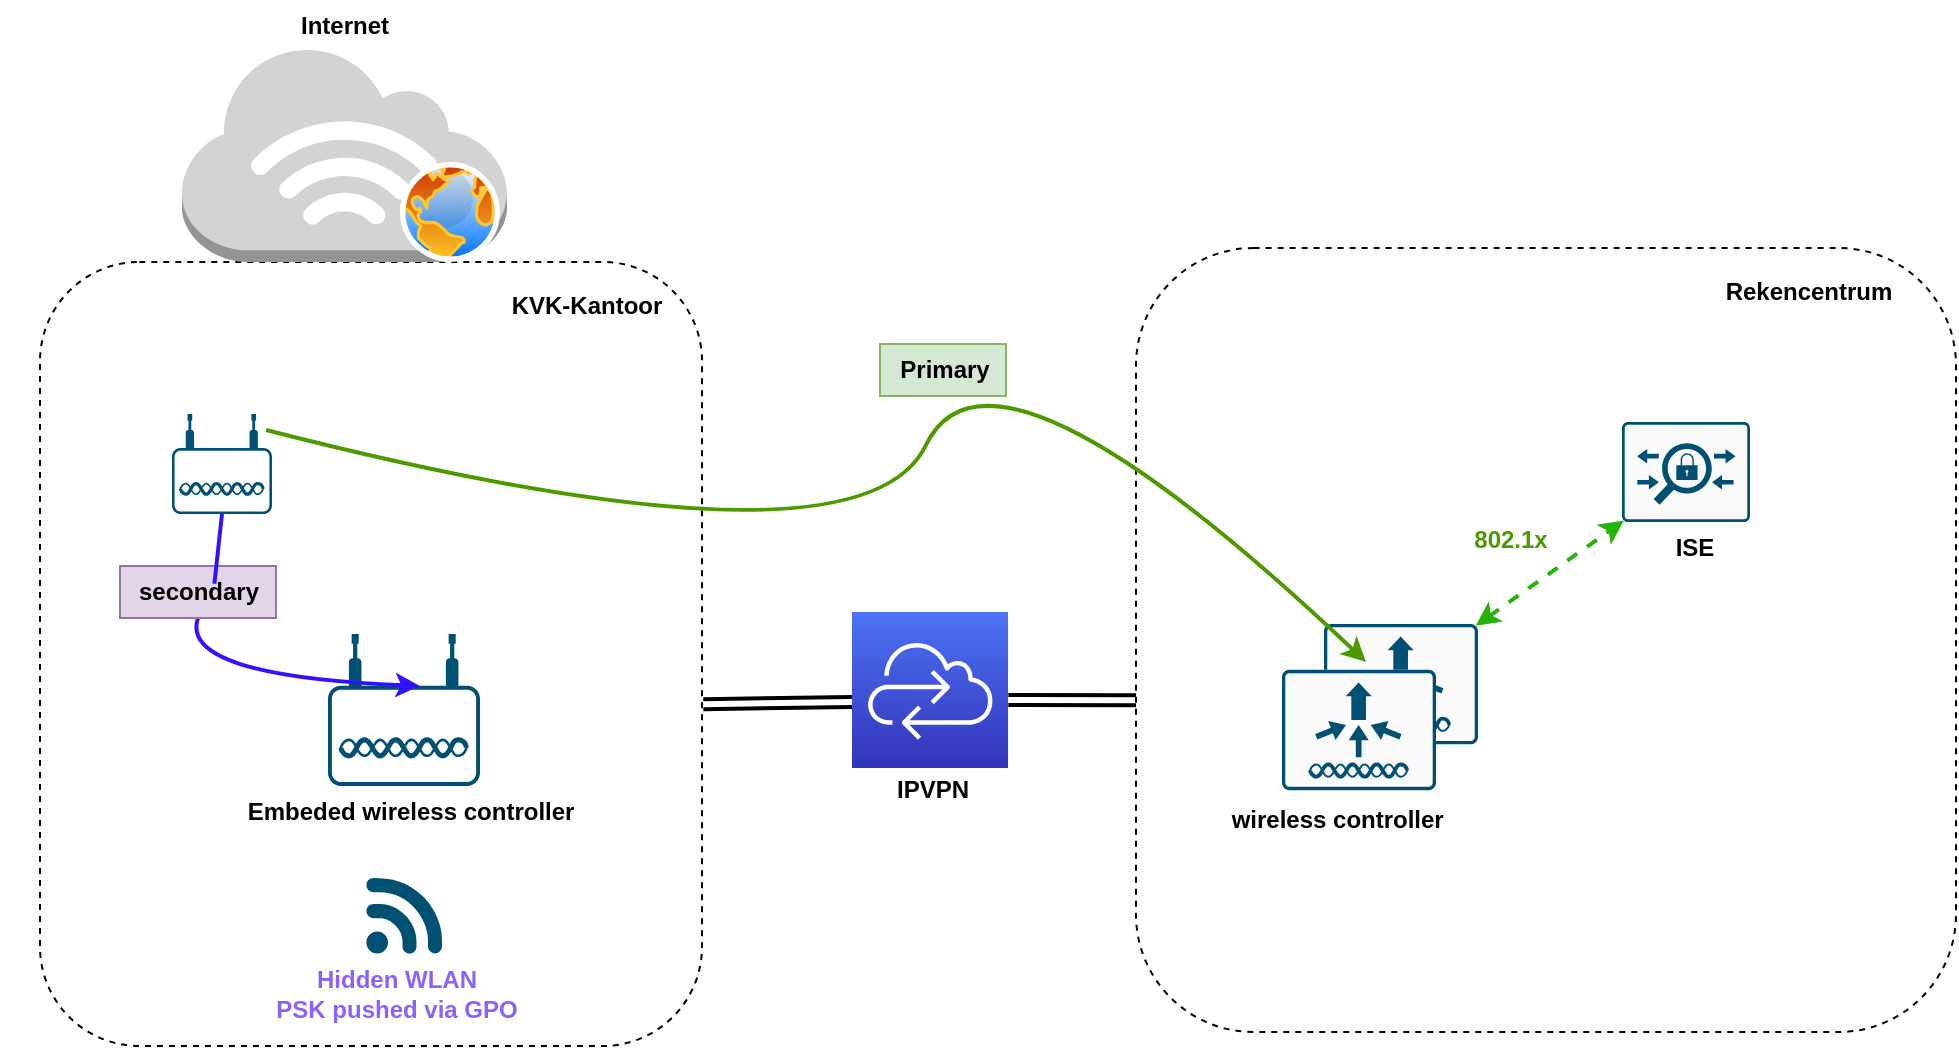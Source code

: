<mxfile version="20.2.8" type="github">
  <diagram id="DAqMi9Ss78NHq_FXzXEW" name="Page-1">
    <mxGraphModel dx="1422" dy="762" grid="0" gridSize="10" guides="1" tooltips="1" connect="1" arrows="1" fold="1" page="1" pageScale="1" pageWidth="1169" pageHeight="827" math="0" shadow="0">
      <root>
        <mxCell id="0" />
        <mxCell id="1" parent="0" />
        <mxCell id="mIhJ6IyPEhb2iyAgKl9o-9" value="" style="rounded=1;whiteSpace=wrap;html=1;dashed=1;" parent="1" vertex="1">
          <mxGeometry x="107" y="172" width="331" height="392" as="geometry" />
        </mxCell>
        <mxCell id="mIhJ6IyPEhb2iyAgKl9o-6" value="" style="rounded=1;whiteSpace=wrap;html=1;dashed=1;" parent="1" vertex="1">
          <mxGeometry x="655" y="165" width="410" height="392" as="geometry" />
        </mxCell>
        <mxCell id="mIhJ6IyPEhb2iyAgKl9o-1" value="" style="sketch=0;points=[[0.015,0.015,0],[0.985,0.015,0],[0.985,0.985,0],[0.015,0.985,0],[0.25,0,0],[0.5,0,0],[0.75,0,0],[1,0.25,0],[1,0.5,0],[1,0.75,0],[0.75,1,0],[0.5,1,0],[0.25,1,0],[0,0.75,0],[0,0.5,0],[0,0.25,0]];verticalLabelPosition=bottom;html=1;verticalAlign=top;aspect=fixed;align=center;pointerEvents=1;shape=mxgraph.cisco19.rect;prIcon=wireless_lan_controller;fillColor=#FAFAFA;strokeColor=#005073;" parent="1" vertex="1">
          <mxGeometry x="749" y="353" width="77" height="60.16" as="geometry" />
        </mxCell>
        <mxCell id="mIhJ6IyPEhb2iyAgKl9o-2" value="" style="points=[[0.03,0.36,0],[0.18,0,0],[0.5,0.34,0],[0.82,0,0],[0.97,0.36,0],[1,0.67,0],[0.975,0.975,0],[0.5,1,0],[0.025,0.975,0],[0,0.67,0]];verticalLabelPosition=bottom;sketch=0;html=1;verticalAlign=top;aspect=fixed;align=center;pointerEvents=1;shape=mxgraph.cisco19.wireless_access_point;fillColor=#005073;strokeColor=none;" parent="1" vertex="1">
          <mxGeometry x="251" y="358" width="76" height="76" as="geometry" />
        </mxCell>
        <mxCell id="mIhJ6IyPEhb2iyAgKl9o-3" value="&lt;b&gt;Embeded wireless controller&lt;/b&gt;" style="text;html=1;resizable=0;autosize=1;align=center;verticalAlign=middle;points=[];fillColor=none;strokeColor=none;rounded=0;" parent="1" vertex="1">
          <mxGeometry x="201" y="434" width="181" height="26" as="geometry" />
        </mxCell>
        <mxCell id="mIhJ6IyPEhb2iyAgKl9o-4" value="&lt;b&gt;wireless controller&amp;nbsp;&lt;/b&gt;" style="text;html=1;resizable=0;autosize=1;align=center;verticalAlign=middle;points=[];fillColor=none;strokeColor=none;rounded=0;" parent="1" vertex="1">
          <mxGeometry x="693.5" y="438" width="127" height="26" as="geometry" />
        </mxCell>
        <mxCell id="mIhJ6IyPEhb2iyAgKl9o-5" value="" style="points=[[0.03,0.36,0],[0.18,0,0],[0.5,0.34,0],[0.82,0,0],[0.97,0.36,0],[1,0.67,0],[0.975,0.975,0],[0.5,1,0],[0.025,0.975,0],[0,0.67,0]];verticalLabelPosition=bottom;sketch=0;html=1;verticalAlign=top;aspect=fixed;align=center;pointerEvents=1;shape=mxgraph.cisco19.wireless_access_point;fillColor=#005073;strokeColor=none;" parent="1" vertex="1">
          <mxGeometry x="173" y="248" width="50" height="50" as="geometry" />
        </mxCell>
        <mxCell id="mIhJ6IyPEhb2iyAgKl9o-7" value="" style="sketch=0;points=[[0.015,0.015,0],[0.985,0.015,0],[0.985,0.985,0],[0.015,0.985,0],[0.25,0,0],[0.5,0,0],[0.75,0,0],[1,0.25,0],[1,0.5,0],[1,0.75,0],[0.75,1,0],[0.5,1,0],[0.25,1,0],[0,0.75,0],[0,0.5,0],[0,0.25,0]];verticalLabelPosition=bottom;html=1;verticalAlign=top;aspect=fixed;align=center;pointerEvents=1;shape=mxgraph.cisco19.rect;prIcon=wireless_lan_controller;fillColor=#FAFAFA;strokeColor=#005073;" parent="1" vertex="1">
          <mxGeometry x="728" y="375.92" width="77" height="60.16" as="geometry" />
        </mxCell>
        <mxCell id="mIhJ6IyPEhb2iyAgKl9o-10" value="" style="curved=1;endArrow=classic;html=1;rounded=0;entryX=0.273;entryY=0.316;entryDx=0;entryDy=0;entryPerimeter=0;exitX=0.94;exitY=0.16;exitDx=0;exitDy=0;exitPerimeter=0;strokeColor=#4D9900;strokeWidth=2;" parent="1" source="mIhJ6IyPEhb2iyAgKl9o-5" target="mIhJ6IyPEhb2iyAgKl9o-1" edge="1">
          <mxGeometry width="50" height="50" relative="1" as="geometry">
            <mxPoint x="558" y="420" as="sourcePoint" />
            <mxPoint x="608" y="370" as="targetPoint" />
            <Array as="points">
              <mxPoint x="517" y="332" />
              <mxPoint x="583" y="195" />
            </Array>
          </mxGeometry>
        </mxCell>
        <mxCell id="mIhJ6IyPEhb2iyAgKl9o-12" value="" style="curved=1;endArrow=classic;html=1;rounded=0;entryX=0.605;entryY=0.342;entryDx=0;entryDy=0;entryPerimeter=0;exitX=0.5;exitY=1;exitDx=0;exitDy=0;exitPerimeter=0;strokeColor=#3112FF;strokeWidth=2;startArrow=none;" parent="1" source="mIhJ6IyPEhb2iyAgKl9o-18" target="mIhJ6IyPEhb2iyAgKl9o-2" edge="1">
          <mxGeometry width="50" height="50" relative="1" as="geometry">
            <mxPoint x="230" y="266" as="sourcePoint" />
            <mxPoint x="780.021" y="382.011" as="targetPoint" />
            <Array as="points">
              <mxPoint x="176" y="379" />
            </Array>
          </mxGeometry>
        </mxCell>
        <mxCell id="mIhJ6IyPEhb2iyAgKl9o-15" value="" style="shape=link;html=1;rounded=0;strokeColor=#000000;strokeWidth=2;exitX=1.002;exitY=0.564;exitDx=0;exitDy=0;exitPerimeter=0;entryX=0;entryY=0.577;entryDx=0;entryDy=0;entryPerimeter=0;startArrow=none;" parent="1" source="mIhJ6IyPEhb2iyAgKl9o-20" target="mIhJ6IyPEhb2iyAgKl9o-6" edge="1">
          <mxGeometry width="100" relative="1" as="geometry">
            <mxPoint x="533" y="395" as="sourcePoint" />
            <mxPoint x="633" y="395" as="targetPoint" />
          </mxGeometry>
        </mxCell>
        <mxCell id="mIhJ6IyPEhb2iyAgKl9o-17" value="&lt;b&gt;Primary&lt;/b&gt;" style="text;html=1;resizable=0;autosize=1;align=center;verticalAlign=middle;points=[];fillColor=#d5e8d4;strokeColor=#82b366;rounded=0;" parent="1" vertex="1">
          <mxGeometry x="527" y="213" width="63" height="26" as="geometry" />
        </mxCell>
        <mxCell id="mIhJ6IyPEhb2iyAgKl9o-18" value="&lt;b&gt;secondary&lt;/b&gt;" style="text;html=1;resizable=0;autosize=1;align=center;verticalAlign=middle;points=[];fillColor=#e1d5e7;strokeColor=#9673a6;rounded=0;" parent="1" vertex="1">
          <mxGeometry x="147" y="324" width="78" height="26" as="geometry" />
        </mxCell>
        <mxCell id="mIhJ6IyPEhb2iyAgKl9o-19" value="" style="curved=1;endArrow=none;html=1;rounded=0;entryX=0.605;entryY=0.342;entryDx=0;entryDy=0;entryPerimeter=0;exitX=0.5;exitY=1;exitDx=0;exitDy=0;exitPerimeter=0;strokeColor=#3112FF;strokeWidth=2;" parent="1" source="mIhJ6IyPEhb2iyAgKl9o-5" target="mIhJ6IyPEhb2iyAgKl9o-18" edge="1">
          <mxGeometry width="50" height="50" relative="1" as="geometry">
            <mxPoint x="198" y="298" as="sourcePoint" />
            <mxPoint x="296.98" y="383.992" as="targetPoint" />
            <Array as="points" />
          </mxGeometry>
        </mxCell>
        <mxCell id="mIhJ6IyPEhb2iyAgKl9o-20" value="" style="sketch=0;points=[[0,0,0],[0.25,0,0],[0.5,0,0],[0.75,0,0],[1,0,0],[0,1,0],[0.25,1,0],[0.5,1,0],[0.75,1,0],[1,1,0],[0,0.25,0],[0,0.5,0],[0,0.75,0],[1,0.25,0],[1,0.5,0],[1,0.75,0]];outlineConnect=0;fontColor=#232F3E;gradientColor=#4D72F3;gradientDirection=north;fillColor=#3334B9;strokeColor=#ffffff;dashed=0;verticalLabelPosition=bottom;verticalAlign=top;align=center;html=1;fontSize=12;fontStyle=0;aspect=fixed;shape=mxgraph.aws4.resourceIcon;resIcon=mxgraph.aws4.cloud_control_api;" parent="1" vertex="1">
          <mxGeometry x="513" y="347" width="78" height="78" as="geometry" />
        </mxCell>
        <mxCell id="mIhJ6IyPEhb2iyAgKl9o-21" value="" style="shape=link;html=1;rounded=0;strokeColor=#000000;strokeWidth=2;exitX=1.002;exitY=0.564;exitDx=0;exitDy=0;exitPerimeter=0;entryX=0;entryY=0.577;entryDx=0;entryDy=0;entryPerimeter=0;endArrow=none;" parent="1" source="mIhJ6IyPEhb2iyAgKl9o-9" target="mIhJ6IyPEhb2iyAgKl9o-20" edge="1">
          <mxGeometry width="100" relative="1" as="geometry">
            <mxPoint x="438.662" y="393.088" as="sourcePoint" />
            <mxPoint x="655" y="391.184" as="targetPoint" />
          </mxGeometry>
        </mxCell>
        <mxCell id="mIhJ6IyPEhb2iyAgKl9o-22" value="&lt;b&gt;IPVPN&lt;/b&gt;" style="text;html=1;resizable=0;autosize=1;align=center;verticalAlign=middle;points=[];fillColor=none;strokeColor=none;rounded=0;" parent="1" vertex="1">
          <mxGeometry x="525.5" y="423" width="54" height="26" as="geometry" />
        </mxCell>
        <mxCell id="mIhJ6IyPEhb2iyAgKl9o-25" value="" style="shape=image;html=1;verticalAlign=top;verticalLabelPosition=bottom;labelBackgroundColor=#ffffff;imageAspect=0;aspect=fixed;image=https://cdn2.iconfinder.com/data/icons/freecns-cumulus/32/519791-101_Warning-128.png;dashed=1;fontColor=#FF2130;" parent="1" vertex="1">
          <mxGeometry x="522" y="353" width="61" height="61" as="geometry" />
        </mxCell>
        <mxCell id="mIhJ6IyPEhb2iyAgKl9o-26" value="" style="sketch=0;points=[[0.015,0.015,0],[0.985,0.015,0],[0.985,0.985,0],[0.015,0.985,0],[0.25,0,0],[0.5,0,0],[0.75,0,0],[1,0.25,0],[1,0.5,0],[1,0.75,0],[0.75,1,0],[0.5,1,0],[0.25,1,0],[0,0.75,0],[0,0.5,0],[0,0.25,0]];verticalLabelPosition=bottom;html=1;verticalAlign=top;aspect=fixed;align=center;pointerEvents=1;shape=mxgraph.cisco19.rect;prIcon=acs;fillColor=#FAFAFA;strokeColor=#005073;dashed=1;labelBackgroundColor=#FF1764;fontColor=#FF2130;" parent="1" vertex="1">
          <mxGeometry x="898" y="252" width="64" height="50" as="geometry" />
        </mxCell>
        <mxCell id="mIhJ6IyPEhb2iyAgKl9o-27" value="&lt;b&gt;ISE&lt;/b&gt;" style="text;html=1;resizable=0;autosize=1;align=center;verticalAlign=middle;points=[];fillColor=none;strokeColor=none;rounded=0;" parent="1" vertex="1">
          <mxGeometry x="915" y="302" width="37" height="26" as="geometry" />
        </mxCell>
        <mxCell id="mIhJ6IyPEhb2iyAgKl9o-28" value="" style="endArrow=classic;html=1;rounded=0;fontColor=#FF2130;strokeColor=#25B309;strokeWidth=2;entryX=0.015;entryY=0.985;entryDx=0;entryDy=0;entryPerimeter=0;exitX=0.985;exitY=0.015;exitDx=0;exitDy=0;exitPerimeter=0;dashed=1;startArrow=classic;startFill=1;endFill=1;" parent="1" source="mIhJ6IyPEhb2iyAgKl9o-1" target="mIhJ6IyPEhb2iyAgKl9o-26" edge="1">
          <mxGeometry width="50" height="50" relative="1" as="geometry">
            <mxPoint x="549" y="685" as="sourcePoint" />
            <mxPoint x="599" y="635" as="targetPoint" />
          </mxGeometry>
        </mxCell>
        <mxCell id="mIhJ6IyPEhb2iyAgKl9o-29" value="&lt;b&gt;&lt;font color=&quot;#4d9900&quot;&gt;802.1x&lt;/font&gt;&lt;/b&gt;" style="text;html=1;resizable=0;autosize=1;align=center;verticalAlign=middle;points=[];fillColor=none;strokeColor=none;rounded=0;" parent="1" vertex="1">
          <mxGeometry x="814" y="298" width="55" height="26" as="geometry" />
        </mxCell>
        <mxCell id="mIhJ6IyPEhb2iyAgKl9o-31" value="" style="points=[[0.005,0.09,0],[0.08,0,0],[0.76,0.25,0],[1,0.92,0],[0.91,0.995,0],[0.57,0.995,0],[0.045,0.955,0],[0.005,0.43,0]];verticalLabelPosition=bottom;sketch=0;html=1;verticalAlign=top;aspect=fixed;align=center;pointerEvents=1;shape=mxgraph.cisco19.3g_4g_indicator;fillColor=#005073;strokeColor=none;dashed=1;labelBackgroundColor=#FF1764;fontColor=#4D9900;" parent="1" vertex="1">
          <mxGeometry x="270" y="480" width="38" height="38" as="geometry" />
        </mxCell>
        <mxCell id="mIhJ6IyPEhb2iyAgKl9o-32" value="&lt;b&gt;&lt;font color=&quot;#8b61ff&quot;&gt;Hidden WLAN&lt;br&gt;PSK pushed via GPO&lt;/font&gt;&lt;br&gt;&lt;/b&gt;" style="text;html=1;resizable=0;autosize=1;align=center;verticalAlign=middle;points=[];fillColor=none;strokeColor=none;rounded=0;" parent="1" vertex="1">
          <mxGeometry x="215" y="517" width="139" height="41" as="geometry" />
        </mxCell>
        <mxCell id="mIhJ6IyPEhb2iyAgKl9o-34" value="" style="outlineConnect=0;dashed=0;verticalLabelPosition=bottom;verticalAlign=top;align=center;html=1;shape=mxgraph.aws3.internet_3;fillColor=#D2D3D3;gradientColor=none;labelBackgroundColor=#FFFFFF;fontColor=#000000;" parent="1" vertex="1">
          <mxGeometry x="178" y="64" width="162.5" height="108" as="geometry" />
        </mxCell>
        <mxCell id="mIhJ6IyPEhb2iyAgKl9o-33" value="" style="aspect=fixed;perimeter=ellipsePerimeter;html=1;align=center;shadow=0;dashed=0;spacingTop=3;image;image=img/lib/active_directory/internet_globe.svg;labelBackgroundColor=#FFFFFF;fontColor=#000000;" parent="1" vertex="1">
          <mxGeometry x="287" y="122" width="50" height="50" as="geometry" />
        </mxCell>
        <mxCell id="mIhJ6IyPEhb2iyAgKl9o-35" value="&lt;b&gt;Internet&lt;/b&gt;" style="text;html=1;resizable=0;autosize=1;align=center;verticalAlign=middle;points=[];fillColor=none;strokeColor=none;rounded=0;" parent="1" vertex="1">
          <mxGeometry x="228.25" y="41" width="62" height="26" as="geometry" />
        </mxCell>
        <mxCell id="qZsp6Fqz-R1ea0rnndBy-1" value="&lt;b&gt;KVK-Kantoor&lt;/b&gt;" style="text;html=1;resizable=0;autosize=1;align=center;verticalAlign=middle;points=[];fillColor=none;strokeColor=none;rounded=0;" vertex="1" parent="1">
          <mxGeometry x="333" y="181" width="93" height="26" as="geometry" />
        </mxCell>
        <mxCell id="qZsp6Fqz-R1ea0rnndBy-2" value="&lt;b&gt;Rekencentrum&lt;/b&gt;" style="text;html=1;resizable=0;autosize=1;align=center;verticalAlign=middle;points=[];fillColor=none;strokeColor=none;rounded=0;" vertex="1" parent="1">
          <mxGeometry x="940" y="174" width="101" height="26" as="geometry" />
        </mxCell>
        <mxCell id="qZsp6Fqz-R1ea0rnndBy-3" value="" style="shape=image;html=1;verticalAlign=top;verticalLabelPosition=bottom;labelBackgroundColor=#ffffff;imageAspect=0;aspect=fixed;image=https://cdn0.iconfinder.com/data/icons/construction-2-21/512/construction-industry-building-50-128.png" vertex="1" parent="1">
          <mxGeometry x="87" y="153" width="64" height="64" as="geometry" />
        </mxCell>
        <mxCell id="qZsp6Fqz-R1ea0rnndBy-4" value="" style="shape=image;html=1;verticalAlign=top;verticalLabelPosition=bottom;labelBackgroundColor=#ffffff;imageAspect=0;aspect=fixed;image=https://cdn4.iconfinder.com/data/icons/for-your-interface-free-samples/128/Theatre-128.png" vertex="1" parent="1">
          <mxGeometry x="639" y="133" width="84" height="84" as="geometry" />
        </mxCell>
      </root>
    </mxGraphModel>
  </diagram>
</mxfile>
